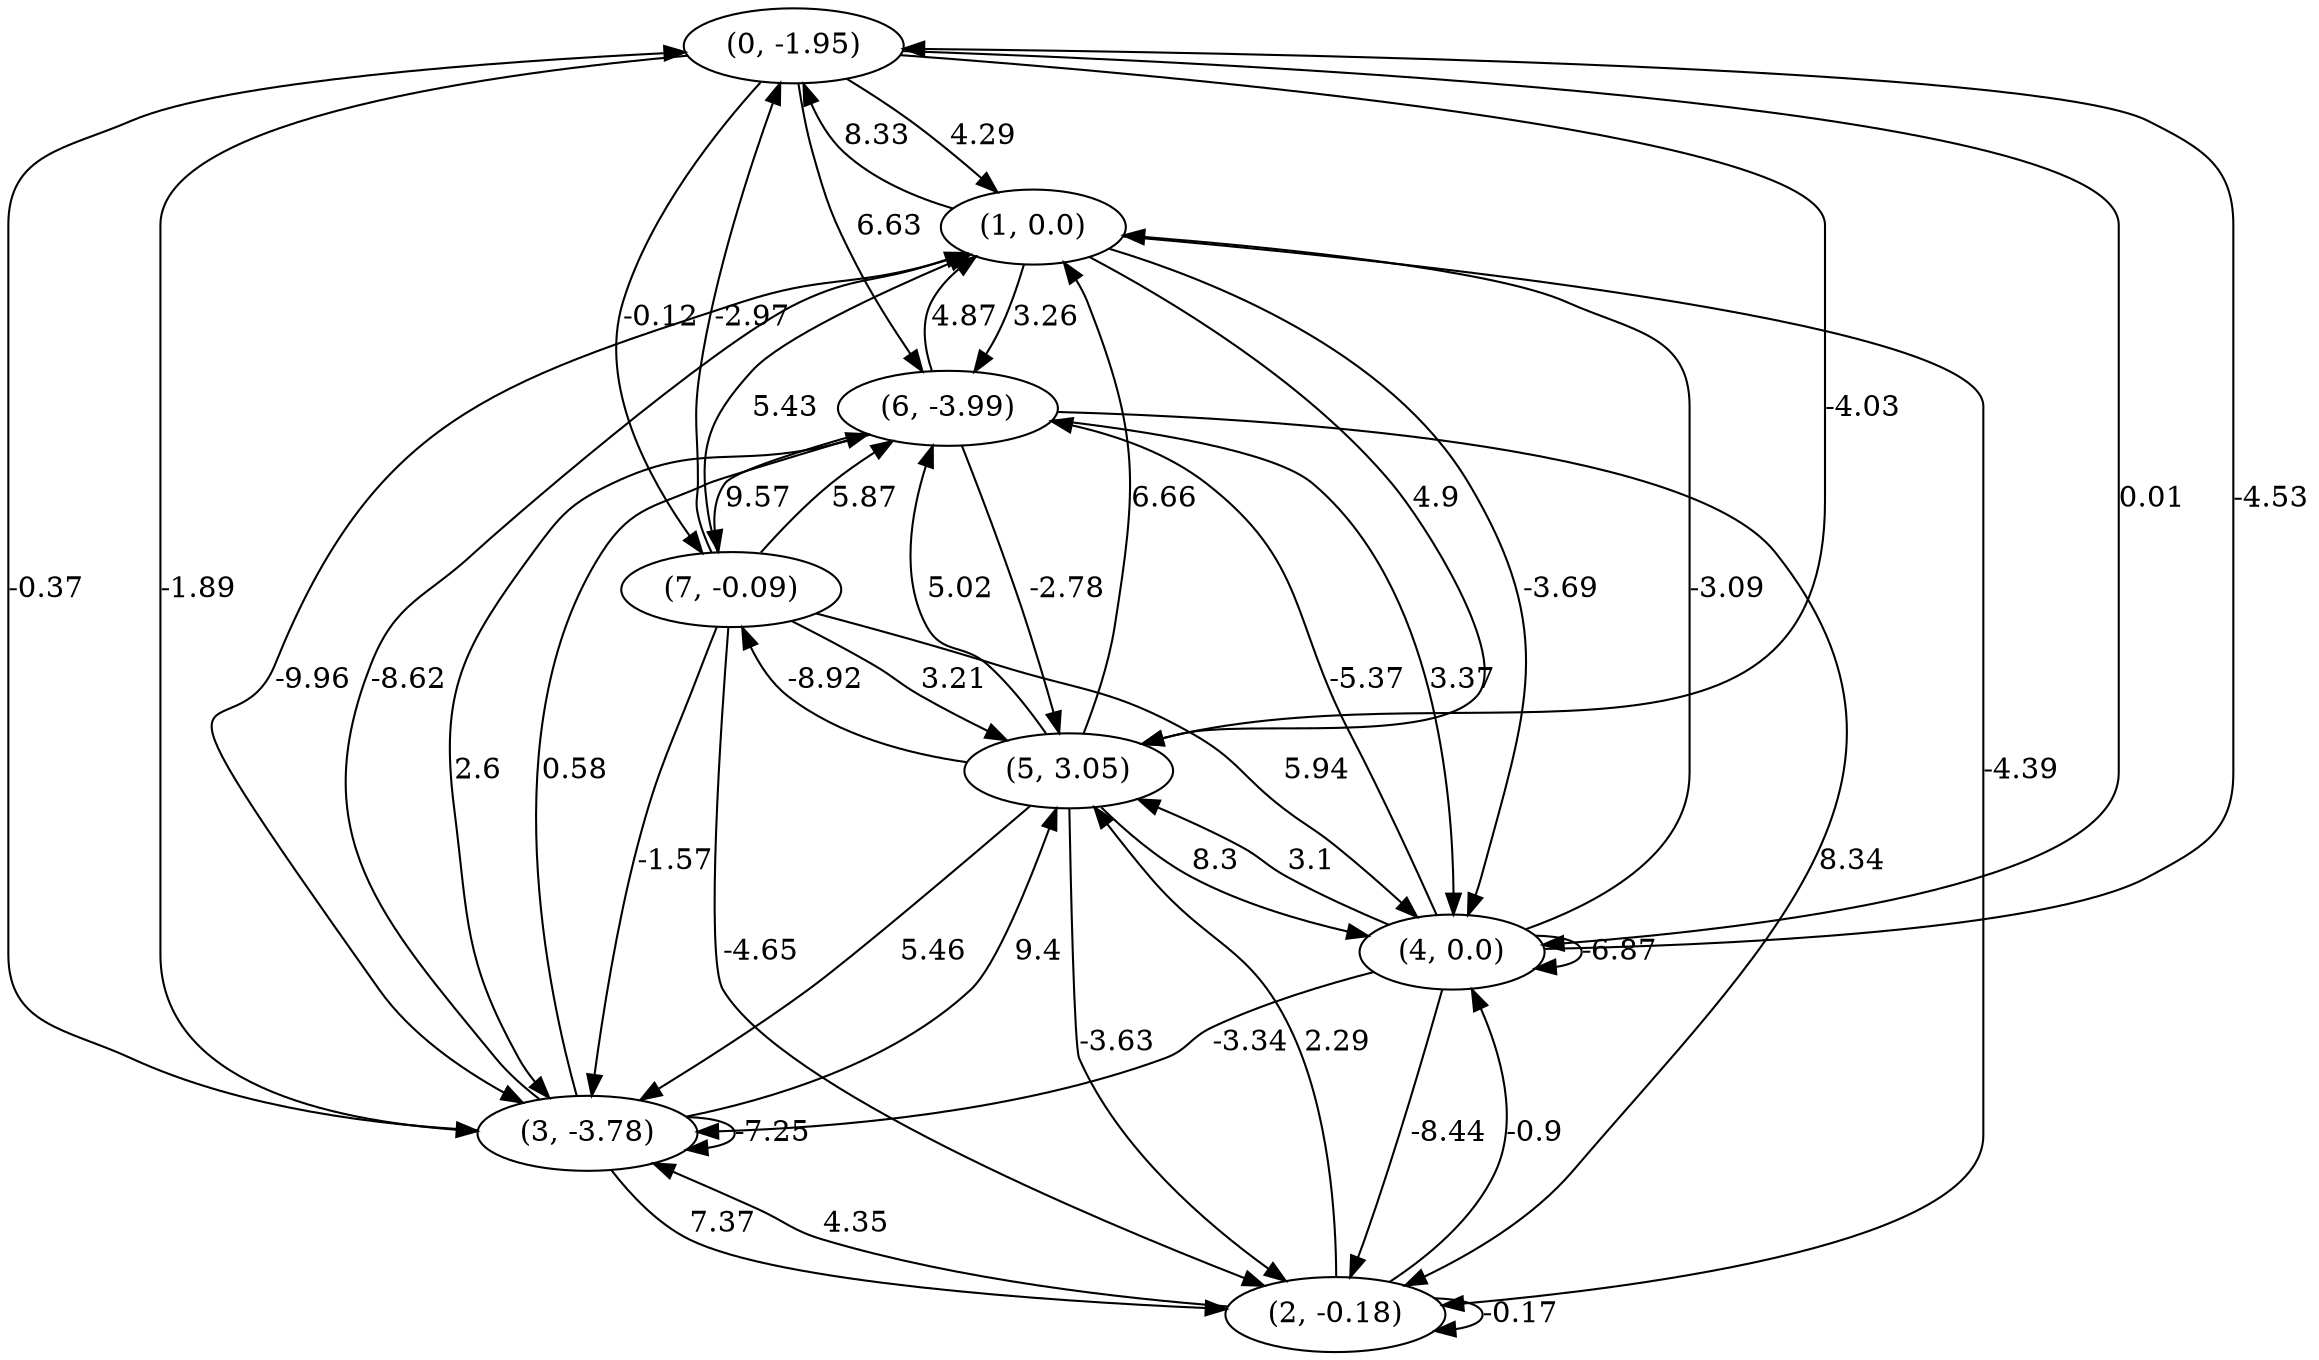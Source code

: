 digraph {
    0 [ label = "(0, -1.95)" ]
    1 [ label = "(1, 0.0)" ]
    2 [ label = "(2, -0.18)" ]
    3 [ label = "(3, -3.78)" ]
    4 [ label = "(4, 0.0)" ]
    5 [ label = "(5, 3.05)" ]
    6 [ label = "(6, -3.99)" ]
    7 [ label = "(7, -0.09)" ]
    2 -> 2 [ label = "-0.17" ]
    3 -> 3 [ label = "-7.25" ]
    4 -> 4 [ label = "-6.87" ]
    1 -> 0 [ label = "8.33" ]
    3 -> 0 [ label = "-0.37" ]
    4 -> 0 [ label = "-4.53" ]
    7 -> 0 [ label = "-2.97" ]
    0 -> 1 [ label = "4.29" ]
    3 -> 1 [ label = "-8.62" ]
    4 -> 1 [ label = "-3.09" ]
    5 -> 1 [ label = "6.66" ]
    6 -> 1 [ label = "4.87" ]
    7 -> 1 [ label = "5.43" ]
    1 -> 2 [ label = "-4.39" ]
    3 -> 2 [ label = "7.37" ]
    4 -> 2 [ label = "-8.44" ]
    5 -> 2 [ label = "-3.63" ]
    6 -> 2 [ label = "8.34" ]
    7 -> 2 [ label = "-4.65" ]
    0 -> 3 [ label = "-1.89" ]
    1 -> 3 [ label = "-9.96" ]
    2 -> 3 [ label = "4.35" ]
    4 -> 3 [ label = "-3.34" ]
    5 -> 3 [ label = "5.46" ]
    6 -> 3 [ label = "2.6" ]
    7 -> 3 [ label = "-1.57" ]
    0 -> 4 [ label = "0.01" ]
    1 -> 4 [ label = "-3.69" ]
    2 -> 4 [ label = "-0.9" ]
    5 -> 4 [ label = "8.3" ]
    6 -> 4 [ label = "3.37" ]
    7 -> 4 [ label = "5.94" ]
    0 -> 5 [ label = "-4.03" ]
    1 -> 5 [ label = "4.9" ]
    2 -> 5 [ label = "2.29" ]
    3 -> 5 [ label = "9.4" ]
    4 -> 5 [ label = "3.1" ]
    6 -> 5 [ label = "-2.78" ]
    7 -> 5 [ label = "3.21" ]
    0 -> 6 [ label = "6.63" ]
    1 -> 6 [ label = "3.26" ]
    3 -> 6 [ label = "0.58" ]
    4 -> 6 [ label = "-5.37" ]
    5 -> 6 [ label = "5.02" ]
    7 -> 6 [ label = "5.87" ]
    0 -> 7 [ label = "-0.12" ]
    5 -> 7 [ label = "-8.92" ]
    6 -> 7 [ label = "9.57" ]
}

